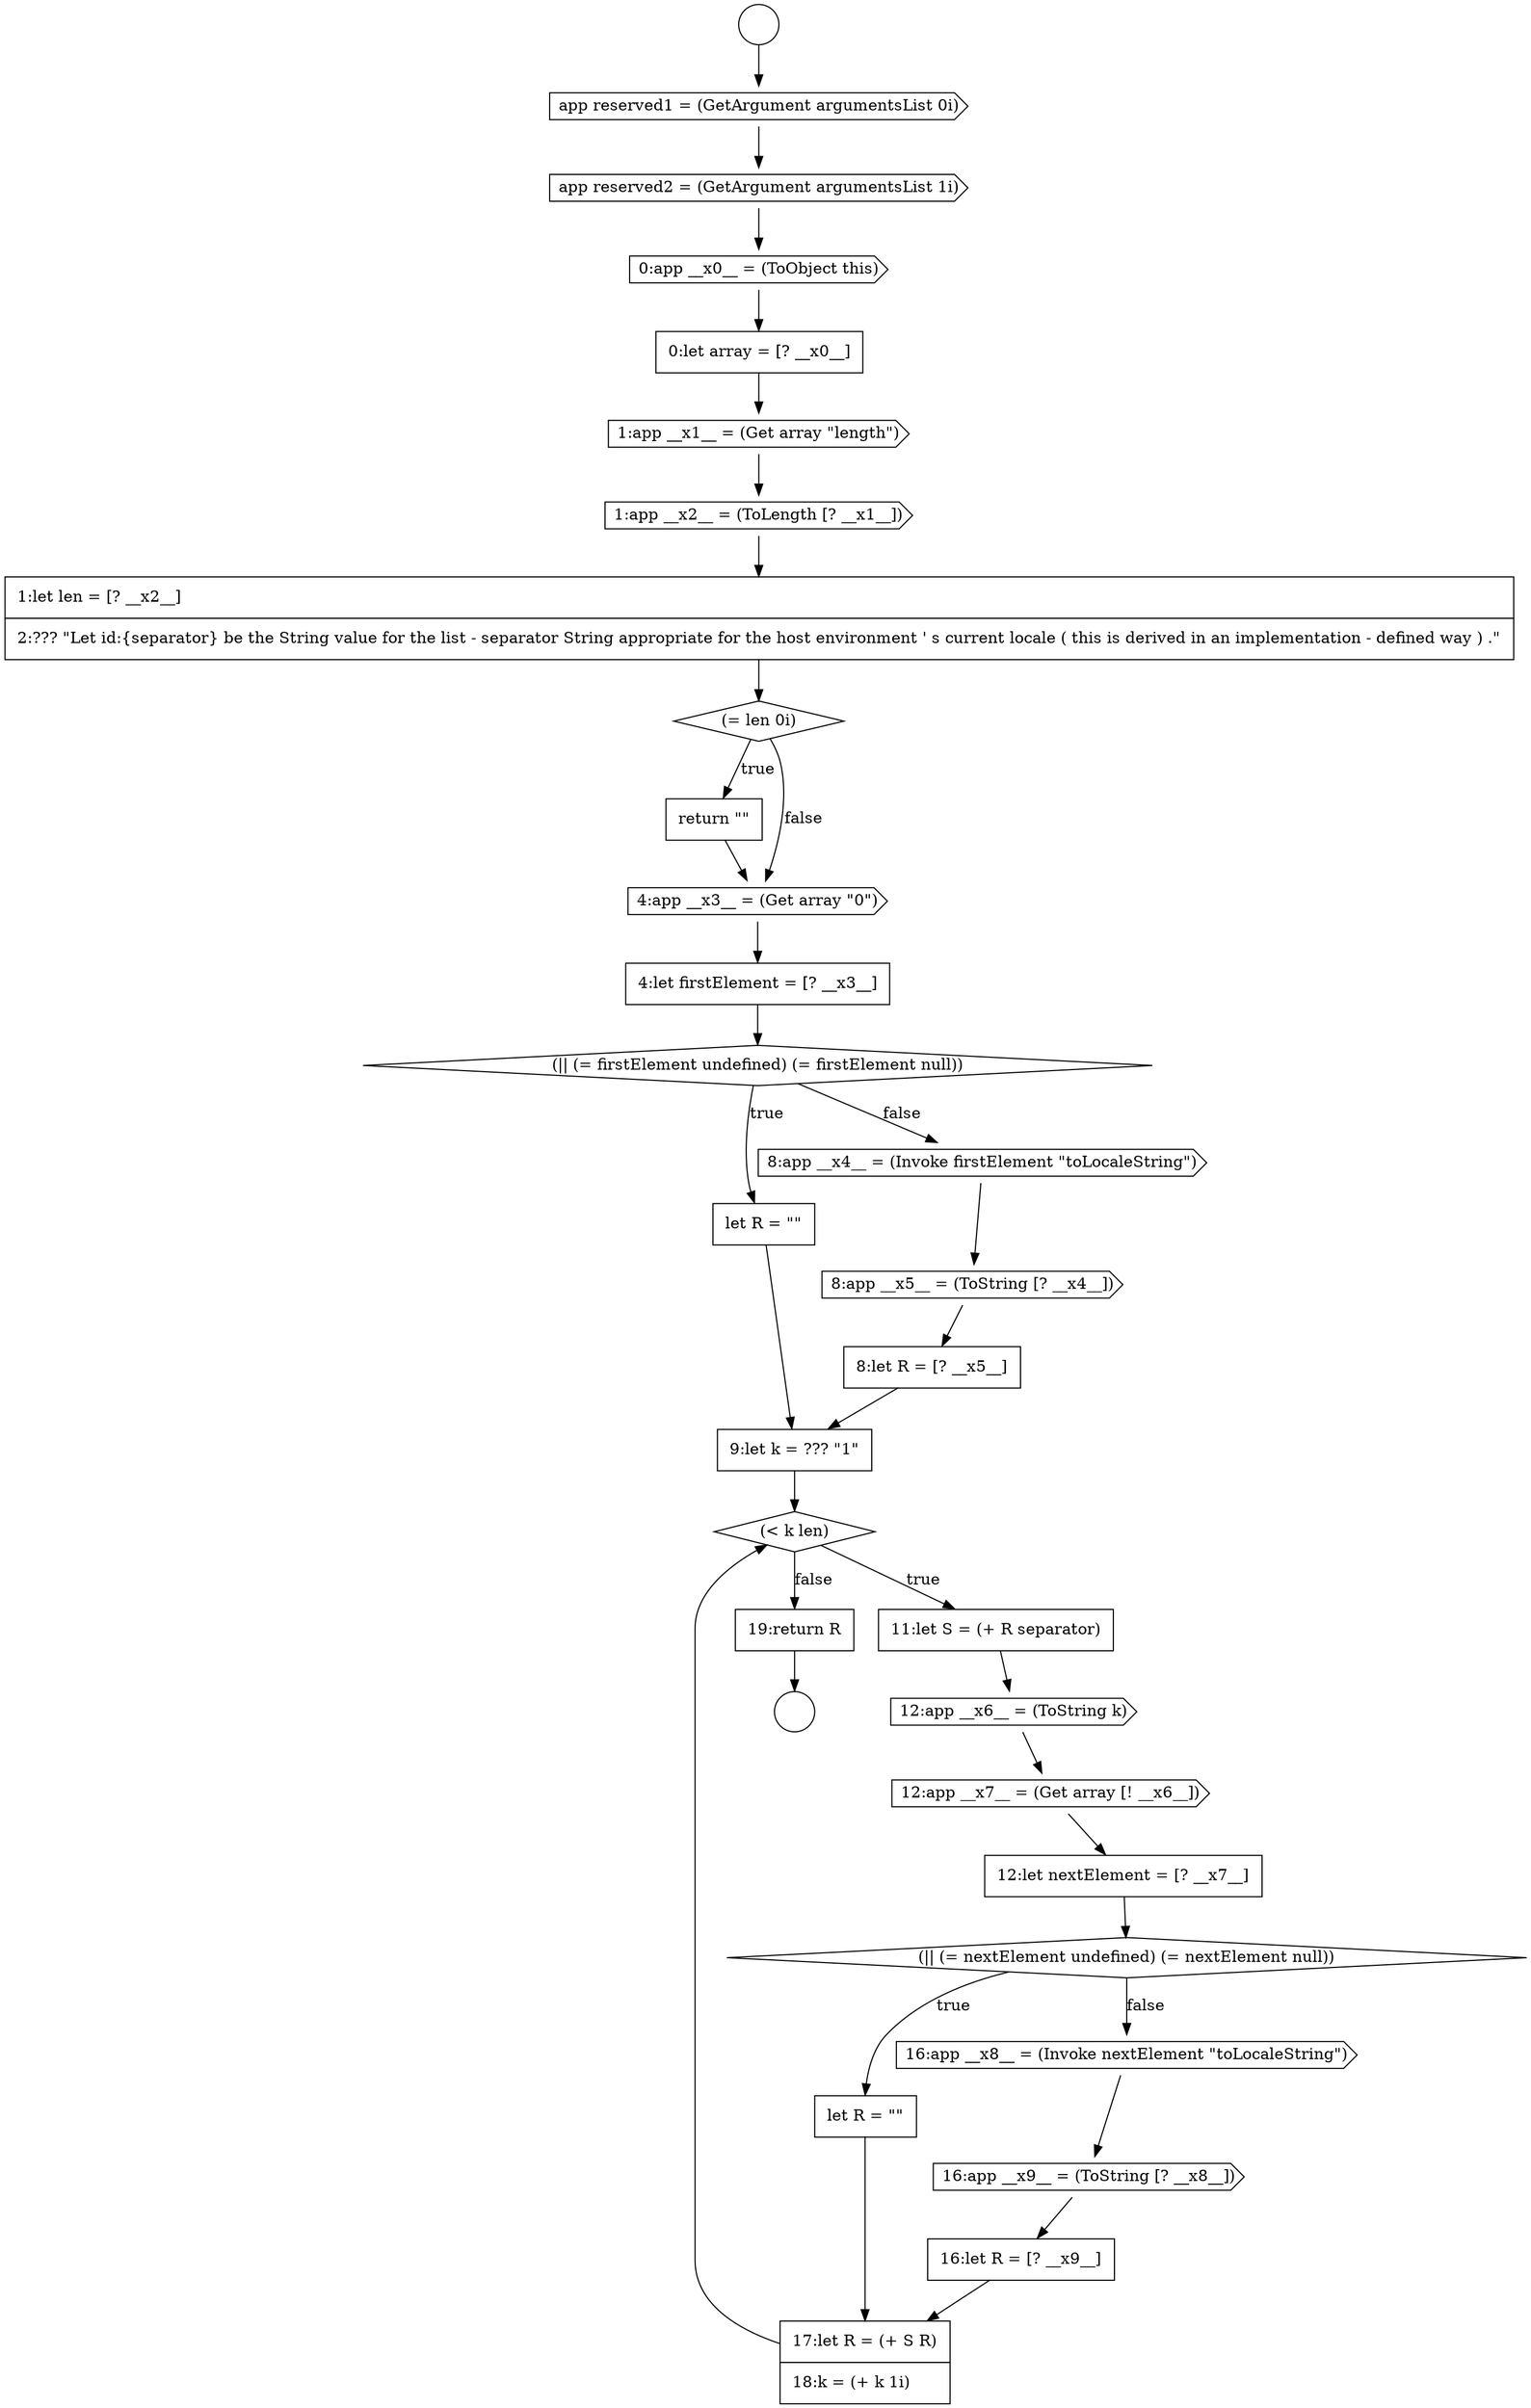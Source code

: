 digraph {
  node14139 [shape=none, margin=0, label=<<font color="black">
    <table border="0" cellborder="1" cellspacing="0" cellpadding="10">
      <tr><td align="left">4:let firstElement = [? __x3__]</td></tr>
    </table>
  </font>> color="black" fillcolor="white" style=filled]
  node14156 [shape=none, margin=0, label=<<font color="black">
    <table border="0" cellborder="1" cellspacing="0" cellpadding="10">
      <tr><td align="left">17:let R = (+ S R)</td></tr>
      <tr><td align="left">18:k = (+ k 1i)</td></tr>
    </table>
  </font>> color="black" fillcolor="white" style=filled]
  node14149 [shape=cds, label=<<font color="black">12:app __x7__ = (Get array [! __x6__])</font>> color="black" fillcolor="white" style=filled]
  node14132 [shape=none, margin=0, label=<<font color="black">
    <table border="0" cellborder="1" cellspacing="0" cellpadding="10">
      <tr><td align="left">0:let array = [? __x0__]</td></tr>
    </table>
  </font>> color="black" fillcolor="white" style=filled]
  node14128 [shape=circle label=" " color="black" fillcolor="white" style=filled]
  node14135 [shape=none, margin=0, label=<<font color="black">
    <table border="0" cellborder="1" cellspacing="0" cellpadding="10">
      <tr><td align="left">1:let len = [? __x2__]</td></tr>
      <tr><td align="left">2:??? &quot;Let id:{separator} be the String value for the list - separator String appropriate for the host environment ' s current locale ( this is derived in an implementation - defined way ) .&quot;</td></tr>
    </table>
  </font>> color="black" fillcolor="white" style=filled]
  node14148 [shape=cds, label=<<font color="black">12:app __x6__ = (ToString k)</font>> color="black" fillcolor="white" style=filled]
  node14157 [shape=none, margin=0, label=<<font color="black">
    <table border="0" cellborder="1" cellspacing="0" cellpadding="10">
      <tr><td align="left">19:return R</td></tr>
    </table>
  </font>> color="black" fillcolor="white" style=filled]
  node14146 [shape=diamond, label=<<font color="black">(&lt; k len)</font>> color="black" fillcolor="white" style=filled]
  node14137 [shape=none, margin=0, label=<<font color="black">
    <table border="0" cellborder="1" cellspacing="0" cellpadding="10">
      <tr><td align="left">return &quot;&quot;</td></tr>
    </table>
  </font>> color="black" fillcolor="white" style=filled]
  node14154 [shape=cds, label=<<font color="black">16:app __x9__ = (ToString [? __x8__])</font>> color="black" fillcolor="white" style=filled]
  node14145 [shape=none, margin=0, label=<<font color="black">
    <table border="0" cellborder="1" cellspacing="0" cellpadding="10">
      <tr><td align="left">9:let k = ??? &quot;1&quot;</td></tr>
    </table>
  </font>> color="black" fillcolor="white" style=filled]
  node14133 [shape=cds, label=<<font color="black">1:app __x1__ = (Get array &quot;length&quot;)</font>> color="black" fillcolor="white" style=filled]
  node14150 [shape=none, margin=0, label=<<font color="black">
    <table border="0" cellborder="1" cellspacing="0" cellpadding="10">
      <tr><td align="left">12:let nextElement = [? __x7__]</td></tr>
    </table>
  </font>> color="black" fillcolor="white" style=filled]
  node14127 [shape=circle label=" " color="black" fillcolor="white" style=filled]
  node14136 [shape=diamond, label=<<font color="black">(= len 0i)</font>> color="black" fillcolor="white" style=filled]
  node14141 [shape=none, margin=0, label=<<font color="black">
    <table border="0" cellborder="1" cellspacing="0" cellpadding="10">
      <tr><td align="left">let R = &quot;&quot;</td></tr>
    </table>
  </font>> color="black" fillcolor="white" style=filled]
  node14152 [shape=none, margin=0, label=<<font color="black">
    <table border="0" cellborder="1" cellspacing="0" cellpadding="10">
      <tr><td align="left">let R = &quot;&quot;</td></tr>
    </table>
  </font>> color="black" fillcolor="white" style=filled]
  node14147 [shape=none, margin=0, label=<<font color="black">
    <table border="0" cellborder="1" cellspacing="0" cellpadding="10">
      <tr><td align="left">11:let S = (+ R separator)</td></tr>
    </table>
  </font>> color="black" fillcolor="white" style=filled]
  node14142 [shape=cds, label=<<font color="black">8:app __x4__ = (Invoke firstElement &quot;toLocaleString&quot;)</font>> color="black" fillcolor="white" style=filled]
  node14153 [shape=cds, label=<<font color="black">16:app __x8__ = (Invoke nextElement &quot;toLocaleString&quot;)</font>> color="black" fillcolor="white" style=filled]
  node14131 [shape=cds, label=<<font color="black">0:app __x0__ = (ToObject this)</font>> color="black" fillcolor="white" style=filled]
  node14144 [shape=none, margin=0, label=<<font color="black">
    <table border="0" cellborder="1" cellspacing="0" cellpadding="10">
      <tr><td align="left">8:let R = [? __x5__]</td></tr>
    </table>
  </font>> color="black" fillcolor="white" style=filled]
  node14134 [shape=cds, label=<<font color="black">1:app __x2__ = (ToLength [? __x1__])</font>> color="black" fillcolor="white" style=filled]
  node14151 [shape=diamond, label=<<font color="black">(|| (= nextElement undefined) (= nextElement null))</font>> color="black" fillcolor="white" style=filled]
  node14130 [shape=cds, label=<<font color="black">app reserved2 = (GetArgument argumentsList 1i)</font>> color="black" fillcolor="white" style=filled]
  node14143 [shape=cds, label=<<font color="black">8:app __x5__ = (ToString [? __x4__])</font>> color="black" fillcolor="white" style=filled]
  node14138 [shape=cds, label=<<font color="black">4:app __x3__ = (Get array &quot;0&quot;)</font>> color="black" fillcolor="white" style=filled]
  node14140 [shape=diamond, label=<<font color="black">(|| (= firstElement undefined) (= firstElement null))</font>> color="black" fillcolor="white" style=filled]
  node14155 [shape=none, margin=0, label=<<font color="black">
    <table border="0" cellborder="1" cellspacing="0" cellpadding="10">
      <tr><td align="left">16:let R = [? __x9__]</td></tr>
    </table>
  </font>> color="black" fillcolor="white" style=filled]
  node14129 [shape=cds, label=<<font color="black">app reserved1 = (GetArgument argumentsList 0i)</font>> color="black" fillcolor="white" style=filled]
  node14146 -> node14147 [label=<<font color="black">true</font>> color="black"]
  node14146 -> node14157 [label=<<font color="black">false</font>> color="black"]
  node14136 -> node14137 [label=<<font color="black">true</font>> color="black"]
  node14136 -> node14138 [label=<<font color="black">false</font>> color="black"]
  node14147 -> node14148 [ color="black"]
  node14133 -> node14134 [ color="black"]
  node14157 -> node14128 [ color="black"]
  node14156 -> node14146 [ color="black"]
  node14150 -> node14151 [ color="black"]
  node14143 -> node14144 [ color="black"]
  node14152 -> node14156 [ color="black"]
  node14129 -> node14130 [ color="black"]
  node14149 -> node14150 [ color="black"]
  node14135 -> node14136 [ color="black"]
  node14155 -> node14156 [ color="black"]
  node14132 -> node14133 [ color="black"]
  node14153 -> node14154 [ color="black"]
  node14151 -> node14152 [label=<<font color="black">true</font>> color="black"]
  node14151 -> node14153 [label=<<font color="black">false</font>> color="black"]
  node14142 -> node14143 [ color="black"]
  node14138 -> node14139 [ color="black"]
  node14141 -> node14145 [ color="black"]
  node14134 -> node14135 [ color="black"]
  node14148 -> node14149 [ color="black"]
  node14139 -> node14140 [ color="black"]
  node14130 -> node14131 [ color="black"]
  node14127 -> node14129 [ color="black"]
  node14144 -> node14145 [ color="black"]
  node14154 -> node14155 [ color="black"]
  node14145 -> node14146 [ color="black"]
  node14131 -> node14132 [ color="black"]
  node14140 -> node14141 [label=<<font color="black">true</font>> color="black"]
  node14140 -> node14142 [label=<<font color="black">false</font>> color="black"]
  node14137 -> node14138 [ color="black"]
}
